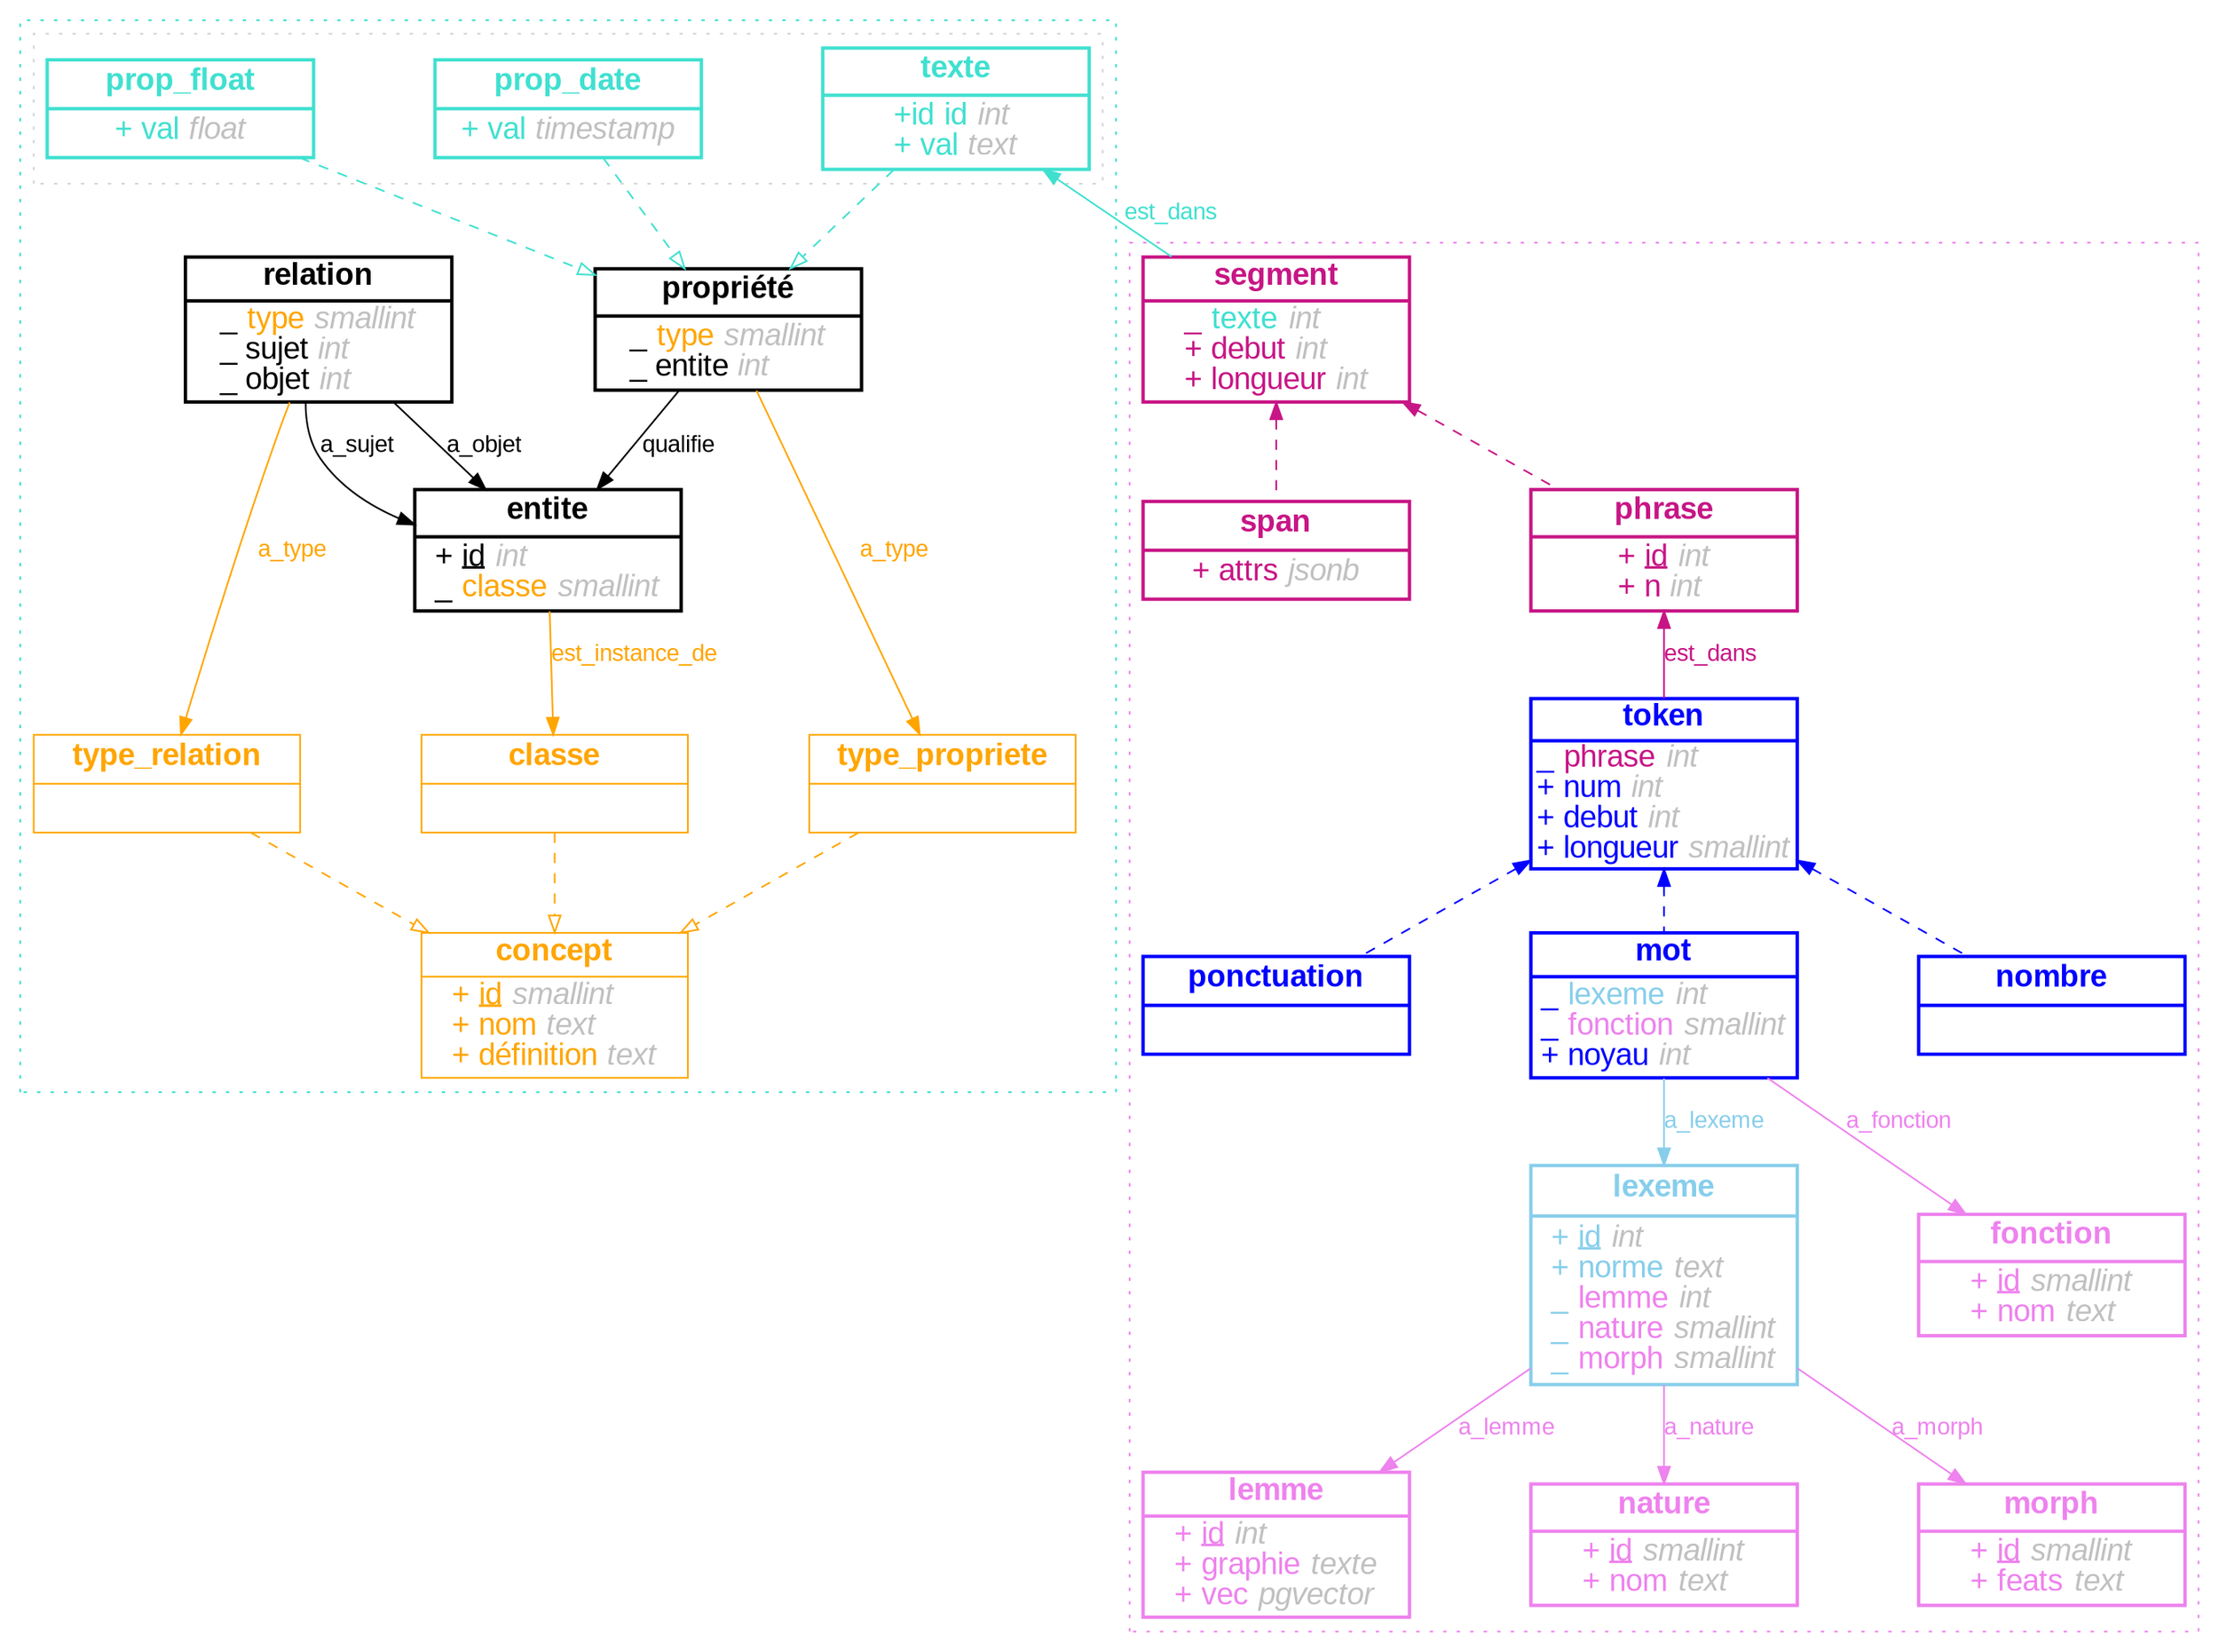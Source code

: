 digraph {
    nodesep=1

    subgraph cluster_eav {
        style=dotted
        color=turquoise
        {rank=same; classe; type_relation; type_propriete}

        entite [
            pos="0,0"
            shape=record
            label= <{
<b>entite</b> |
+ <u>id</u> <i><font color="grey">int</font></i><br align="left"/>
_ <font color="orange">classe</font> <i><font color="grey">smallint</font></i>
}>
            fixedsize=true
            width=2.2
            height=1
            fontname=arial
            fontsize=18
            style=bold
        ]

        relation [
            pos="-310,-240"
            shape=record
            label= <{
<b>relation</b> |
_ <font color="orange">type</font> <i><font color="grey">smallint</font></i><br align="left"/>
_ sujet <i><font color="grey">int</font></i><br align="left"/>
_ objet <i><font color="grey">int</font></i><br align="left"/>
}>
            fixedsize=true
            width=2.2
            height=1.2
            fontsize=18
            fontname=arial
            style=bold
        ]

        propriete [
            pos="-400,90"
            shape=record
            label= <{
<b>propriété</b> |
_ <font color="orange">type</font> <i><font color="grey">smallint</font></i><br align="left"/>
_ entite <i><font color="grey">int</font></i><br align="left"/>
}>
            style=bold
            fixedsize=true
            width=2.2
            height=1
            fontsize=18
            fontname=arial
        ]

        concept [
            pos="108,-395"
            shape=record
            label= <{
<b>concept</b> |
+ <u>id</u> <i><font color="grey">smallint</font></i><br align="left"/>
+ nom <i><font color="grey">text</font></i><br align="left"/>
+ définition <i><font color="grey">text</font></i><br align="left"/>
}>
            color=orange
            fontcolor=orange
            fontsize=18
            fontname=arial
            fixedsize=true
            width=2.2
            height=1.2
        ]

        classe [
            pos="108,-395"
            shape=record
            label= <{
<b>classe</b> |
}>
            color=orange
            fontcolor=orange
            fontsize=18
            fontname=arial
            fixedsize=true
            width=2.2
            height=0.8
        ]

        type_relation [
            pos="-610,-400"
            shape=record
            label= <{
<b>type_relation</b> |
}>
            color=orange
            fontcolor=orange
            fontsize=18
            fontname=arial
            fixedsize=true
            width=2.2
            height=0.8
        ]

        type_propriete [
            pos="-660,-109"
            shape=record
            label= <{
<b>type_propriete</b> |
}>
            color=orange
            fontcolor=orange
            fontsize=18
            fontname=arial
            fixedsize=true
            width=2.2
            height=0.8
        ]

    classe -> concept [style=dashed color=orange arrowhead=empty]
    type_propriete -> concept [style=dashed color=orange arrowhead=empty]
    type_relation -> concept [style=dashed color=orange arrowhead=empty]
    relation -> type_relation [label=a_type color=orange fontcolor=orange fontname=arial]
    entite -> classe [label=est_instance_de color=orange fontcolor=orange fontname=arial]
    propriete -> type_propriete [label=a_type color=orange fontcolor=orange fontname=arial]
    relation -> entite [label=a_objet fontname=arial]
    relation -> entite [label=a_sujet fontname=arial]
    propriete -> entite [label=qualifie fontname=arial]

    subgraph cluster_prop{
        style=dotted
        color=lightgrey

        texte [
            pos="140,385"
            shape=record
            label= <{
<b>texte</b> |
+id <font color="turquoise">id</font> <i><font color="grey">int</font></i><br align="left"/>
+ val <i><font color="grey">text</font></i><br align="left"/>
}>
            fixedsize=true
            width=2.2
            height=1
            fontname=arial
            fontsize=18
            fontcolor="turquoise"
            color="turquoise"
            style=bold
        ]

        prop_date [
            pos="140,385"
            shape=record
            label= <{
<b>prop_date</b> |
+ val <i><font color="grey">timestamp</font></i><br align="left"/>
}>
            fixedsize=true
            width=2.2
            height=0.8
            fontname=arial
            fontsize=18
            fontcolor="turquoise"
            color="turquoise"
            style=bold
        ]

        prop_float [
            pos="140,385"
            shape=record
            label= <{
<b>prop_float</b> |
+ val <i><font color="grey">float</font></i><br align="left"/>
}>
            fixedsize=true
            width=2.2
            height=0.8
            fontname=arial
            fontsize=18
            fontcolor="turquoise"
            color="turquoise"
            style=bold
        ]

    }

    texte -> propriete [style=dashed color="turquoise" arrowhead=empty]
    prop_date -> propriete [style=dashed color="turquoise" arrowhead=empty]
    prop_float -> propriete [style=dashed color="turquoise" arrowhead=empty]

    }

    subgraph cluster_nlp {
        style=dotted
        color=violet

        segment [
            pos="140,385"
            shape=record
            label= <{
<b>segment</b> |
_ <font color="turquoise">texte</font> <i><font color="grey">int</font></i><br align="left"/>
+ debut <i><font color="grey">int</font></i><br align="left"/>
+ longueur <i><font color="grey">int</font></i><br align="left"/>
}>
            fixedsize=true
            width=2.2
            height=1.2
            fontname=arial
            fontsize=18
            fontcolor="mediumvioletred"
            color="mediumvioletred"
            style=bold
        ]

        span [
            shape=record
            label= <{
<b>span</b> |
+ attrs <i><font color="grey">jsonb</font></i><br align="left"/>
}>
            fixedsize=true
            width=2.2
            height=0.8
            fontname=arial
            fontsize=18
            fontcolor="mediumvioletred"
            color="mediumvioletred"
            style=bold
        ]

        phrase [
            pos="140,385"
            shape=record
            label= <{
<b>phrase</b> |
+ <font><u>id</u></font> <i><font color="grey">int</font></i><br align="left"/>
+ n <i><font color="grey">int</font></i><br align="left"/>
}>
            fixedsize=true
            width=2.2
            height=1.0
            fontname=arial
            fontsize=18
            fontcolor="mediumvioletred"
            color="mediumvioletred"
            style=bold
        ]

        token [
            pos="391,122"
            shape=record
            label= <{
<b>token</b> |
_ <font color="mediumvioletred">phrase</font> <i><font color="grey">int</font></i><br align="left"/>
+ num <i><font color="grey">int</font></i><br align="left"/>
+ debut <i><font color="grey">int</font></i><br align="left"/>
+ longueur <i><font color="grey">smallint</font></i><br align="left"/>
}>
            style=bold
            fixedsize=true
            width=2.2
            height=1.4
            fontname=arial
            fontsize=18
            fontcolor="blue"
            color="blue"
        ]

        ponctuation [
            pos="391,122"
            shape=record
            label= <{
<b>ponctuation</b> |
}>
            style=bold
            fixedsize=true
            width=2.2
            height=0.8
            fontname=arial
            fontsize=18
            fontcolor="blue"
            color="blue"
        ]

        mot [
            pos="391,122"
            shape=record
            label= <{
<b>mot</b> |
_ <font color="skyblue">lexeme</font> <i><font color="grey">int</font></i><br align="left"/>
_ <font color="violet">fonction</font> <i><font color="grey">smallint</font></i><br align="left"/>
+ noyau <i><font color="grey">int</font></i><br align="left"/>
}>
            style=bold
            fixedsize=true
            width=2.2
            height=1.2
            fontname=arial
            fontsize=18
            fontcolor="blue"
            color="blue"
        ]


        nombre [
            pos="391,122"
            shape=record
            label= <{
<b>nombre</b> |
}>
            style=bold
            fixedsize=true
            width=2.2
            height=0.8
            fontname=arial
            fontsize=18
            fontcolor="blue"
            color="blue"
        ]

        lemme [
            pos="391,122"
            shape=record
            label= <{
<b>lemme</b> |
+ <font color="violet"><u>id</u></font> <i><font color="grey">int</font></i><br align="left"/>
+ <font color="violet">graphie</font> <i><font color="grey">texte</font></i><br align="left"/>
+ <font color="violet">vec</font> <i><font color="grey">pgvector</font></i><br align="left"/>
}>
            style=bold
            fixedsize=true
            width=2.2
            height=1.2
            fontname=arial
            fontsize=18
            fontcolor="violet"
            color="violet"
        ]

        lexeme [
            pos="391,122"
            shape=record
            label= <{
<b>lexeme</b> |
+ <font color="skyblue"><u>id</u></font> <i><font color="grey">int</font></i><br align="left"/>
+ <font color="skyblue">norme</font> <i><font color="grey">text</font></i><br align="left"/>
_ <font color="violet">lemme</font> <i><font color="grey">int</font></i><br align="left"/>
_ <font color="violet">nature</font> <i><font color="grey">smallint</font></i><br align="left"/>
_ <font color="violet">morph</font> <i><font color="grey">smallint</font></i><br align="left"/>
}>
            style=bold
            fixedsize=true
            width=2.2
            height=1.8
            fontname=arial
            fontsize=18
            fontcolor="skyblue"
            color="skyblue"
        ]

        nature [
            pos="391,122"
            shape=record
            label= <{
<b>nature</b> |
+ <font color="violet"><u>id</u></font> <i><font color="grey">smallint</font></i><br align="left"/>
+ <font color="violet">nom</font> <i><font color="grey">text</font></i><br align="left"/>
}>
            style=bold
            fixedsize=true
            width=2.2
            height=1
            fontname=arial
            fontsize=18
            fontcolor="violet"
            color="violet"
        ]

        fonction [
            pos="391,122"
            shape=record
            label= <{
<b>fonction</b> |
+ <font color="violet"><u>id</u></font> <i><font color="grey">smallint</font></i><br align="left"/>
+ <font color="violet">nom</font> <i><font color="grey">text</font></i><br align="left"/>
}>
            style=bold
            fixedsize=true
            width=2.2
            height=1
            fontname=arial
            fontsize=18
            fontcolor="violet"
            color="violet"
        ]

        morph [
            pos="391,122"
            shape=record
            label= <{
<b>morph</b> |
+ <font color="violet"><u>id</u></font> <i><font color="grey">smallint</font></i><br align="left"/>
+ <font color="violet">feats</font> <i><font color="grey">text</font></i><br align="left"/>
}>
            style=bold
            fixedsize=true
            width=2.2
            height=1
            fontname=arial
            fontsize=18
            fontcolor="violet"
            color="violet"
        ]

        texte -> segment [label=est_dans color="turquoise" fontcolor="turquoise" dir=back fontname=arial]
        // texte -> phrase [label=est_dans color="turquoise" fontcolor="turquoise" dir=back fontname=arial]
        // texte -> span [label=est_dans color="turquoise" fontcolor="turquoise" dir=back fontname=arial]
        segment -> phrase [style=dashed arrowhead=empty color="mediumvioletred" dir=back]
        segment -> span [style=dashed arrowhead=empty color="mediumvioletred" dir=back]

        phrase -> token [label=est_dans color="mediumvioletred" fontcolor="mediumvioletred" dir=back fontname=arial]

        // segment -> phrase [style=dashed arrowhead=empty color="blue" dir=back]
        // segment -> span [style=dashed arrowhead=empty color="blue" dir=back]
        // segment -> token [style=dashed arrowhead=empty color="blue" dir=back]
        token -> mot [style=dashed arrowhead=empty color="blue" dir=back]
        token -> ponctuation [style=dashed arrowhead=empty color="blue" dir=back]
        token -> nombre [style=dashed arrowhead=empty color="blue" dir=back]

        mot -> lexeme [label=a_lexeme color="skyblue" fontcolor="skyblue" fontname=arial]
        mot -> fonction [label=a_fonction color=violet fontcolor=violet fontname=arial]
        lexeme -> lemme [label=a_lemme color=violet fontcolor=violet fontname=arial]
        lexeme -> nature [label=a_nature color=violet fontcolor=violet fontname=arial]
        lexeme -> morph [label=a_morph color=violet fontcolor=violet fontname=arial]

    }
}
